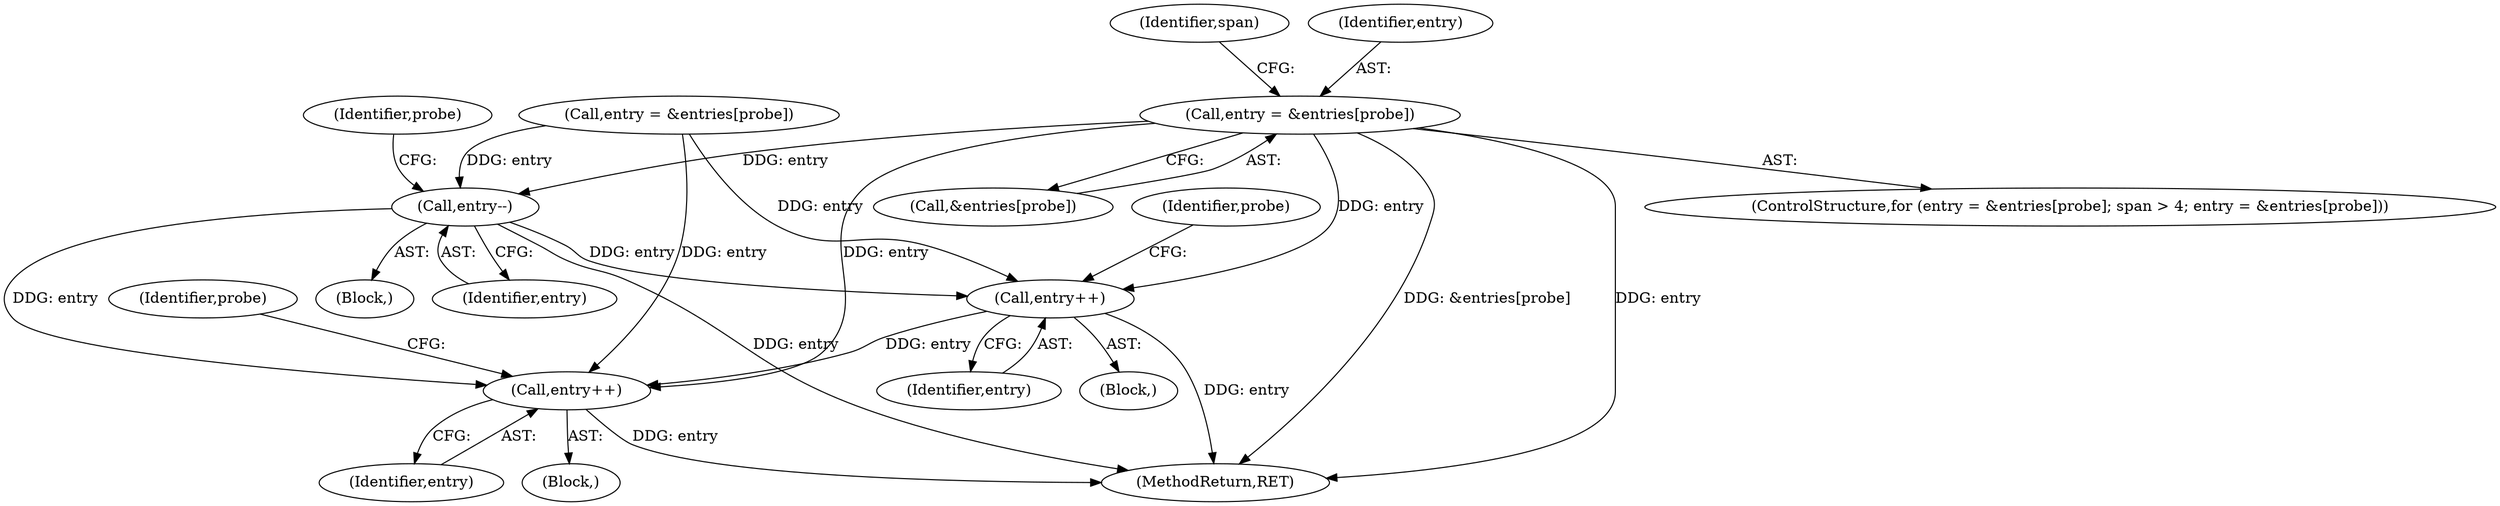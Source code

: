 digraph "0_linux_8275cdd0e7ac550dcce2b3ef6d2fb3b808c1ae59_6@array" {
"1000161" [label="(Call,entry = &entries[probe])"];
"1000241" [label="(Call,entry--)"];
"1000259" [label="(Call,entry++)"];
"1000299" [label="(Call,entry++)"];
"1000300" [label="(Identifier,entry)"];
"1000260" [label="(Identifier,entry)"];
"1000241" [label="(Call,entry--)"];
"1000244" [label="(Identifier,probe)"];
"1000160" [label="(ControlStructure,for (entry = &entries[probe]; span > 4; entry = &entries[probe]))"];
"1000161" [label="(Call,entry = &entries[probe])"];
"1000242" [label="(Identifier,entry)"];
"1000456" [label="(MethodReturn,RET)"];
"1000259" [label="(Call,entry++)"];
"1000299" [label="(Call,entry++)"];
"1000302" [label="(Identifier,probe)"];
"1000262" [label="(Identifier,probe)"];
"1000168" [label="(Identifier,span)"];
"1000240" [label="(Block,)"];
"1000162" [label="(Identifier,entry)"];
"1000298" [label="(Block,)"];
"1000170" [label="(Call,entry = &entries[probe])"];
"1000258" [label="(Block,)"];
"1000163" [label="(Call,&entries[probe])"];
"1000161" -> "1000160"  [label="AST: "];
"1000161" -> "1000163"  [label="CFG: "];
"1000162" -> "1000161"  [label="AST: "];
"1000163" -> "1000161"  [label="AST: "];
"1000168" -> "1000161"  [label="CFG: "];
"1000161" -> "1000456"  [label="DDG: &entries[probe]"];
"1000161" -> "1000456"  [label="DDG: entry"];
"1000161" -> "1000241"  [label="DDG: entry"];
"1000161" -> "1000259"  [label="DDG: entry"];
"1000161" -> "1000299"  [label="DDG: entry"];
"1000241" -> "1000240"  [label="AST: "];
"1000241" -> "1000242"  [label="CFG: "];
"1000242" -> "1000241"  [label="AST: "];
"1000244" -> "1000241"  [label="CFG: "];
"1000241" -> "1000456"  [label="DDG: entry"];
"1000170" -> "1000241"  [label="DDG: entry"];
"1000241" -> "1000259"  [label="DDG: entry"];
"1000241" -> "1000299"  [label="DDG: entry"];
"1000259" -> "1000258"  [label="AST: "];
"1000259" -> "1000260"  [label="CFG: "];
"1000260" -> "1000259"  [label="AST: "];
"1000262" -> "1000259"  [label="CFG: "];
"1000259" -> "1000456"  [label="DDG: entry"];
"1000170" -> "1000259"  [label="DDG: entry"];
"1000259" -> "1000299"  [label="DDG: entry"];
"1000299" -> "1000298"  [label="AST: "];
"1000299" -> "1000300"  [label="CFG: "];
"1000300" -> "1000299"  [label="AST: "];
"1000302" -> "1000299"  [label="CFG: "];
"1000299" -> "1000456"  [label="DDG: entry"];
"1000170" -> "1000299"  [label="DDG: entry"];
}
